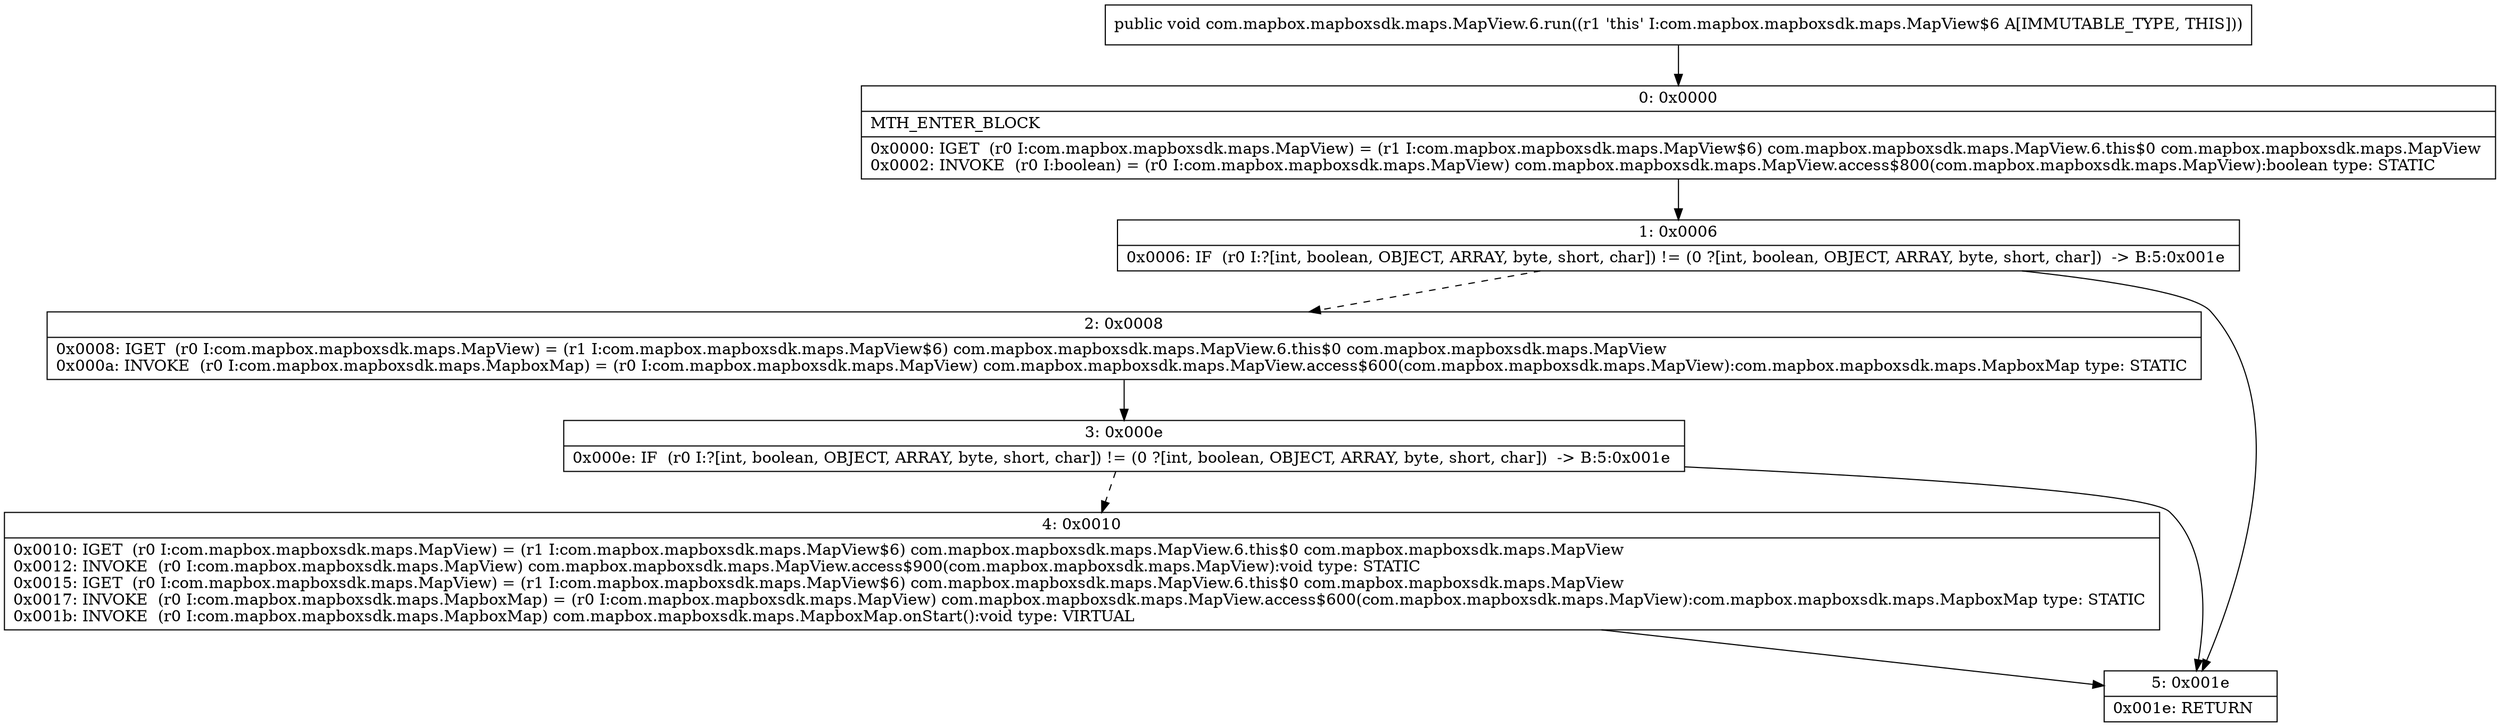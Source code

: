 digraph "CFG forcom.mapbox.mapboxsdk.maps.MapView.6.run()V" {
Node_0 [shape=record,label="{0\:\ 0x0000|MTH_ENTER_BLOCK\l|0x0000: IGET  (r0 I:com.mapbox.mapboxsdk.maps.MapView) = (r1 I:com.mapbox.mapboxsdk.maps.MapView$6) com.mapbox.mapboxsdk.maps.MapView.6.this$0 com.mapbox.mapboxsdk.maps.MapView \l0x0002: INVOKE  (r0 I:boolean) = (r0 I:com.mapbox.mapboxsdk.maps.MapView) com.mapbox.mapboxsdk.maps.MapView.access$800(com.mapbox.mapboxsdk.maps.MapView):boolean type: STATIC \l}"];
Node_1 [shape=record,label="{1\:\ 0x0006|0x0006: IF  (r0 I:?[int, boolean, OBJECT, ARRAY, byte, short, char]) != (0 ?[int, boolean, OBJECT, ARRAY, byte, short, char])  \-\> B:5:0x001e \l}"];
Node_2 [shape=record,label="{2\:\ 0x0008|0x0008: IGET  (r0 I:com.mapbox.mapboxsdk.maps.MapView) = (r1 I:com.mapbox.mapboxsdk.maps.MapView$6) com.mapbox.mapboxsdk.maps.MapView.6.this$0 com.mapbox.mapboxsdk.maps.MapView \l0x000a: INVOKE  (r0 I:com.mapbox.mapboxsdk.maps.MapboxMap) = (r0 I:com.mapbox.mapboxsdk.maps.MapView) com.mapbox.mapboxsdk.maps.MapView.access$600(com.mapbox.mapboxsdk.maps.MapView):com.mapbox.mapboxsdk.maps.MapboxMap type: STATIC \l}"];
Node_3 [shape=record,label="{3\:\ 0x000e|0x000e: IF  (r0 I:?[int, boolean, OBJECT, ARRAY, byte, short, char]) != (0 ?[int, boolean, OBJECT, ARRAY, byte, short, char])  \-\> B:5:0x001e \l}"];
Node_4 [shape=record,label="{4\:\ 0x0010|0x0010: IGET  (r0 I:com.mapbox.mapboxsdk.maps.MapView) = (r1 I:com.mapbox.mapboxsdk.maps.MapView$6) com.mapbox.mapboxsdk.maps.MapView.6.this$0 com.mapbox.mapboxsdk.maps.MapView \l0x0012: INVOKE  (r0 I:com.mapbox.mapboxsdk.maps.MapView) com.mapbox.mapboxsdk.maps.MapView.access$900(com.mapbox.mapboxsdk.maps.MapView):void type: STATIC \l0x0015: IGET  (r0 I:com.mapbox.mapboxsdk.maps.MapView) = (r1 I:com.mapbox.mapboxsdk.maps.MapView$6) com.mapbox.mapboxsdk.maps.MapView.6.this$0 com.mapbox.mapboxsdk.maps.MapView \l0x0017: INVOKE  (r0 I:com.mapbox.mapboxsdk.maps.MapboxMap) = (r0 I:com.mapbox.mapboxsdk.maps.MapView) com.mapbox.mapboxsdk.maps.MapView.access$600(com.mapbox.mapboxsdk.maps.MapView):com.mapbox.mapboxsdk.maps.MapboxMap type: STATIC \l0x001b: INVOKE  (r0 I:com.mapbox.mapboxsdk.maps.MapboxMap) com.mapbox.mapboxsdk.maps.MapboxMap.onStart():void type: VIRTUAL \l}"];
Node_5 [shape=record,label="{5\:\ 0x001e|0x001e: RETURN   \l}"];
MethodNode[shape=record,label="{public void com.mapbox.mapboxsdk.maps.MapView.6.run((r1 'this' I:com.mapbox.mapboxsdk.maps.MapView$6 A[IMMUTABLE_TYPE, THIS])) }"];
MethodNode -> Node_0;
Node_0 -> Node_1;
Node_1 -> Node_2[style=dashed];
Node_1 -> Node_5;
Node_2 -> Node_3;
Node_3 -> Node_4[style=dashed];
Node_3 -> Node_5;
Node_4 -> Node_5;
}

